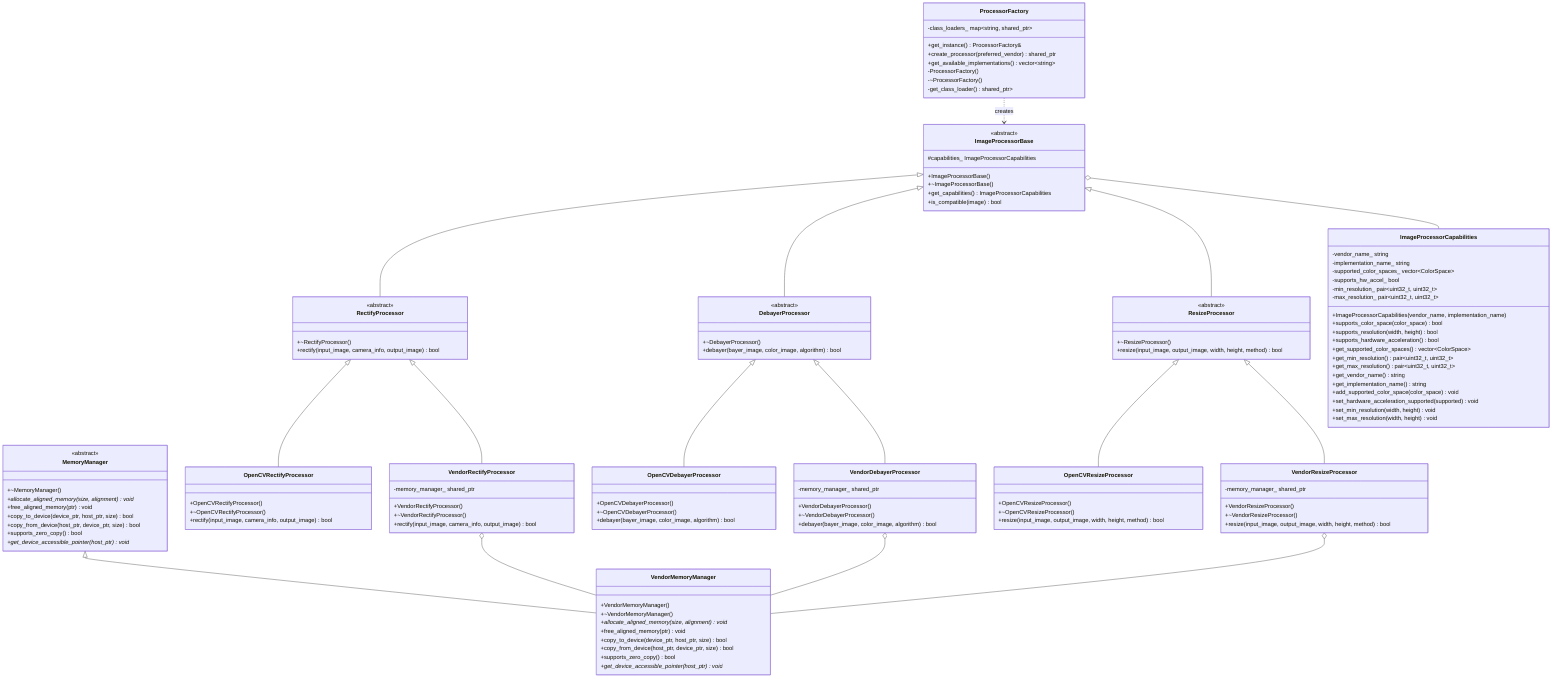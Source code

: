 classDiagram
    class ImageProcessorBase {
        <<abstract>>
        +ImageProcessorBase()
        +~ImageProcessorBase()
        +get_capabilities() ImageProcessorCapabilities
        +is_compatible(image) bool
        #capabilities_ ImageProcessorCapabilities
    }

    class ImageProcessorCapabilities {
        +ImageProcessorCapabilities(vendor_name, implementation_name)
        +supports_color_space(color_space) bool
        +supports_resolution(width, height) bool
        +supports_hardware_acceleration() bool
        +get_supported_color_spaces() vector~ColorSpace~
        +get_min_resolution() pair~uint32_t, uint32_t~
        +get_max_resolution() pair~uint32_t, uint32_t~
        +get_vendor_name() string
        +get_implementation_name() string
        +add_supported_color_space(color_space) void
        +set_hardware_acceleration_supported(supported) void
        +set_min_resolution(width, height) void
        +set_max_resolution(width, height) void
        -vendor_name_ string
        -implementation_name_ string
        -supported_color_spaces_ vector~ColorSpace~
        -supports_hw_accel_ bool
        -min_resolution_ pair~uint32_t, uint32_t~
        -max_resolution_ pair~uint32_t, uint32_t~
    }

    class RectifyProcessor {
        <<abstract>>
        +~RectifyProcessor()
        +rectify(input_image, camera_info, output_image) bool
    }

    class DebayerProcessor {
        <<abstract>>
        +~DebayerProcessor()
        +debayer(bayer_image, color_image, algorithm) bool
    }

    class ResizeProcessor {
        <<abstract>>
        +~ResizeProcessor()
        +resize(input_image, output_image, width, height, method) bool
    }

    class ProcessorFactory {
        +get_instance() ProcessorFactory&
        +create_processor<T>(preferred_vendor) shared_ptr<T>
        +get_available_implementations<T>() vector~string~
        -ProcessorFactory()
        -~ProcessorFactory()
        -get_class_loader<T>() shared_ptr<ClassLoader<T>>
        -class_loaders_ map~string, shared_ptr<void>~
    }

    class MemoryManager {
        <<abstract>>
        +~MemoryManager()
        +allocate_aligned_memory(size, alignment) void*
        +free_aligned_memory(ptr) void
        +copy_to_device(device_ptr, host_ptr, size) bool
        +copy_from_device(host_ptr, device_ptr, size) bool
        +supports_zero_copy() bool
        +get_device_accessible_pointer(host_ptr) void*
    }

    class OpenCVRectifyProcessor {
        +OpenCVRectifyProcessor()
        +~OpenCVRectifyProcessor()
        +rectify(input_image, camera_info, output_image) bool
    }

    class OpenCVDebayerProcessor {
        +OpenCVDebayerProcessor()
        +~OpenCVDebayerProcessor()
        +debayer(bayer_image, color_image, algorithm) bool
    }

    class OpenCVResizeProcessor {
        +OpenCVResizeProcessor()
        +~OpenCVResizeProcessor()
        +resize(input_image, output_image, width, height, method) bool
    }

    class VendorRectifyProcessor {
        +VendorRectifyProcessor()
        +~VendorRectifyProcessor()
        +rectify(input_image, camera_info, output_image) bool
        -memory_manager_ shared_ptr<MemoryManager>
    }

    class VendorDebayerProcessor {
        +VendorDebayerProcessor()
        +~VendorDebayerProcessor()
        +debayer(bayer_image, color_image, algorithm) bool
        -memory_manager_ shared_ptr<MemoryManager>
    }

    class VendorResizeProcessor {
        +VendorResizeProcessor()
        +~VendorResizeProcessor()
        +resize(input_image, output_image, width, height, method) bool
        -memory_manager_ shared_ptr<MemoryManager>
    }

    class VendorMemoryManager {
        +VendorMemoryManager()
        +~VendorMemoryManager()
        +allocate_aligned_memory(size, alignment) void*
        +free_aligned_memory(ptr) void
        +copy_to_device(device_ptr, host_ptr, size) bool
        +copy_from_device(host_ptr, device_ptr, size) bool
        +supports_zero_copy() bool
        +get_device_accessible_pointer(host_ptr) void*
    }

    ImageProcessorBase <|-- RectifyProcessor
    ImageProcessorBase <|-- DebayerProcessor
    ImageProcessorBase <|-- ResizeProcessor
    
    RectifyProcessor <|-- OpenCVRectifyProcessor
    RectifyProcessor <|-- VendorRectifyProcessor
    
    DebayerProcessor <|-- OpenCVDebayerProcessor
    DebayerProcessor <|-- VendorDebayerProcessor
    
    ResizeProcessor <|-- OpenCVResizeProcessor
    ResizeProcessor <|-- VendorResizeProcessor
    
    MemoryManager <|-- VendorMemoryManager
    
    ImageProcessorBase o-- ImageProcessorCapabilities
    ProcessorFactory ..> ImageProcessorBase : creates
    VendorRectifyProcessor o-- VendorMemoryManager
    VendorDebayerProcessor o-- VendorMemoryManager
    VendorResizeProcessor o-- VendorMemoryManager